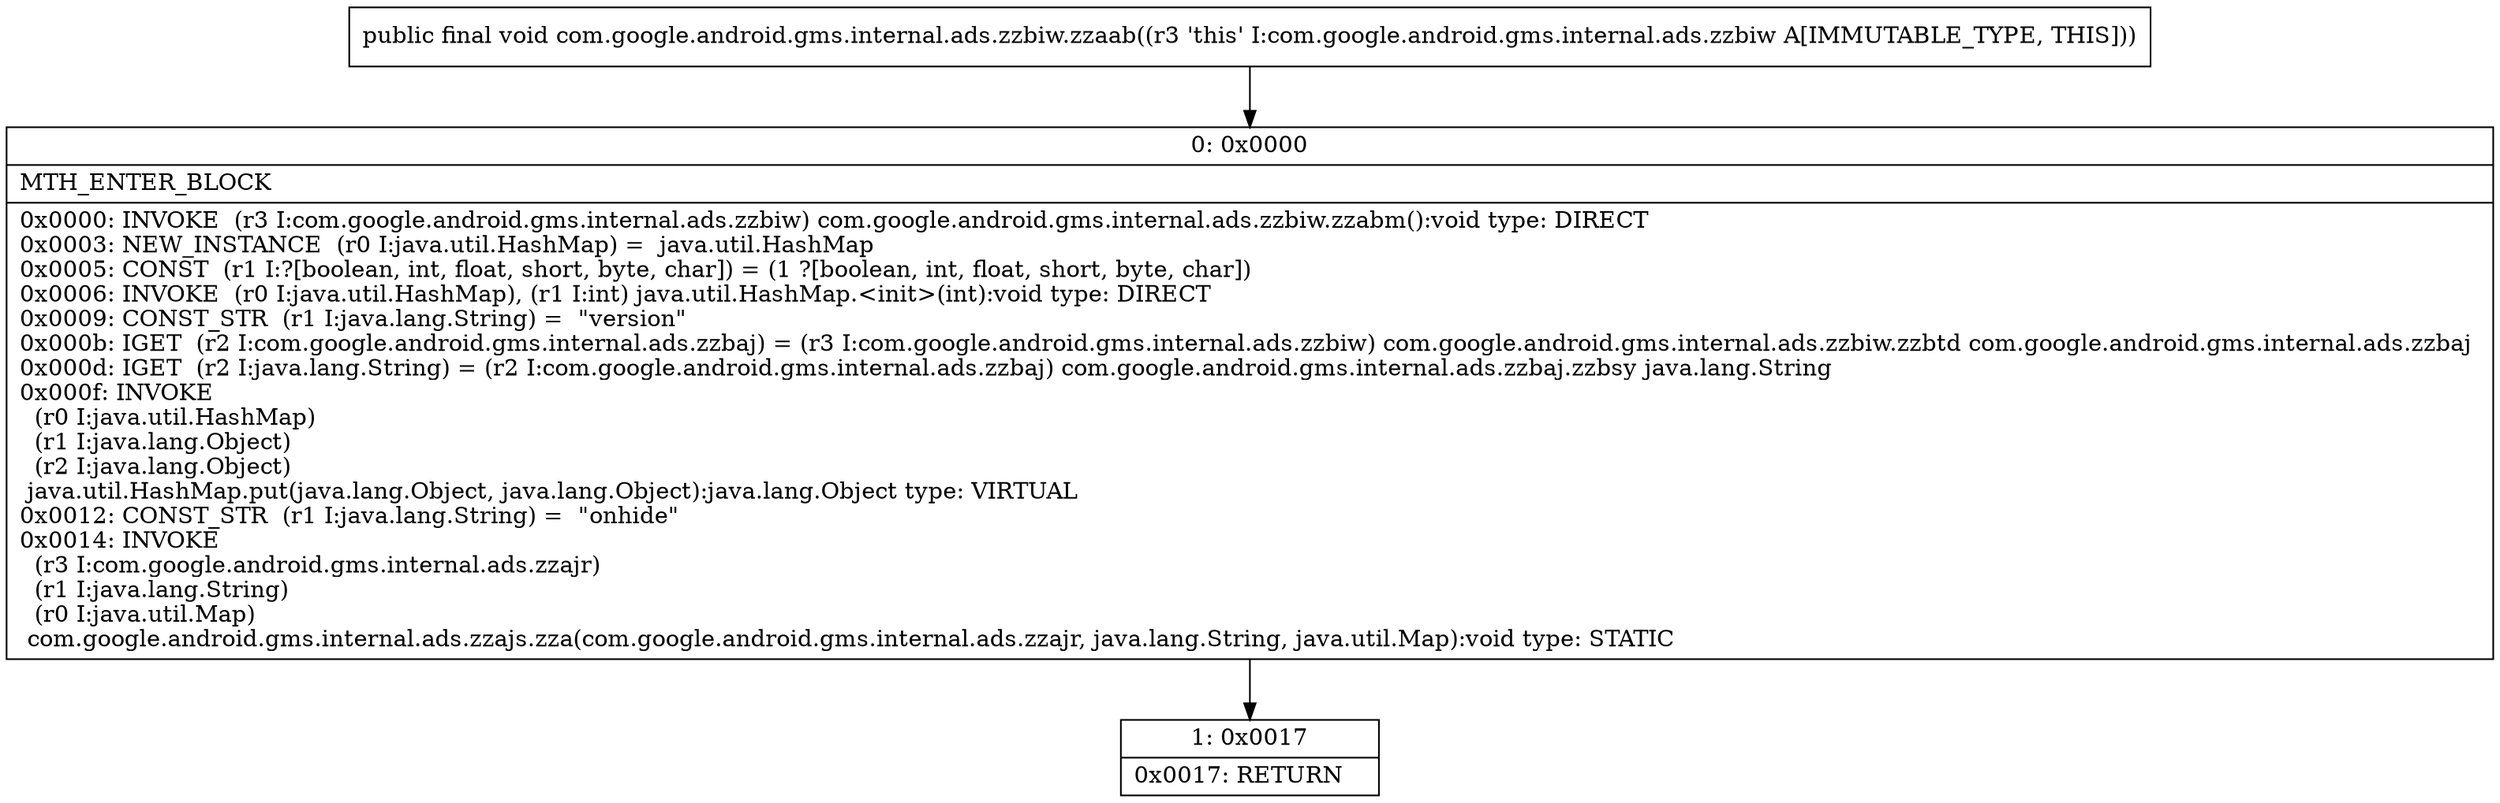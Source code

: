 digraph "CFG forcom.google.android.gms.internal.ads.zzbiw.zzaab()V" {
Node_0 [shape=record,label="{0\:\ 0x0000|MTH_ENTER_BLOCK\l|0x0000: INVOKE  (r3 I:com.google.android.gms.internal.ads.zzbiw) com.google.android.gms.internal.ads.zzbiw.zzabm():void type: DIRECT \l0x0003: NEW_INSTANCE  (r0 I:java.util.HashMap) =  java.util.HashMap \l0x0005: CONST  (r1 I:?[boolean, int, float, short, byte, char]) = (1 ?[boolean, int, float, short, byte, char]) \l0x0006: INVOKE  (r0 I:java.util.HashMap), (r1 I:int) java.util.HashMap.\<init\>(int):void type: DIRECT \l0x0009: CONST_STR  (r1 I:java.lang.String) =  \"version\" \l0x000b: IGET  (r2 I:com.google.android.gms.internal.ads.zzbaj) = (r3 I:com.google.android.gms.internal.ads.zzbiw) com.google.android.gms.internal.ads.zzbiw.zzbtd com.google.android.gms.internal.ads.zzbaj \l0x000d: IGET  (r2 I:java.lang.String) = (r2 I:com.google.android.gms.internal.ads.zzbaj) com.google.android.gms.internal.ads.zzbaj.zzbsy java.lang.String \l0x000f: INVOKE  \l  (r0 I:java.util.HashMap)\l  (r1 I:java.lang.Object)\l  (r2 I:java.lang.Object)\l java.util.HashMap.put(java.lang.Object, java.lang.Object):java.lang.Object type: VIRTUAL \l0x0012: CONST_STR  (r1 I:java.lang.String) =  \"onhide\" \l0x0014: INVOKE  \l  (r3 I:com.google.android.gms.internal.ads.zzajr)\l  (r1 I:java.lang.String)\l  (r0 I:java.util.Map)\l com.google.android.gms.internal.ads.zzajs.zza(com.google.android.gms.internal.ads.zzajr, java.lang.String, java.util.Map):void type: STATIC \l}"];
Node_1 [shape=record,label="{1\:\ 0x0017|0x0017: RETURN   \l}"];
MethodNode[shape=record,label="{public final void com.google.android.gms.internal.ads.zzbiw.zzaab((r3 'this' I:com.google.android.gms.internal.ads.zzbiw A[IMMUTABLE_TYPE, THIS])) }"];
MethodNode -> Node_0;
Node_0 -> Node_1;
}

